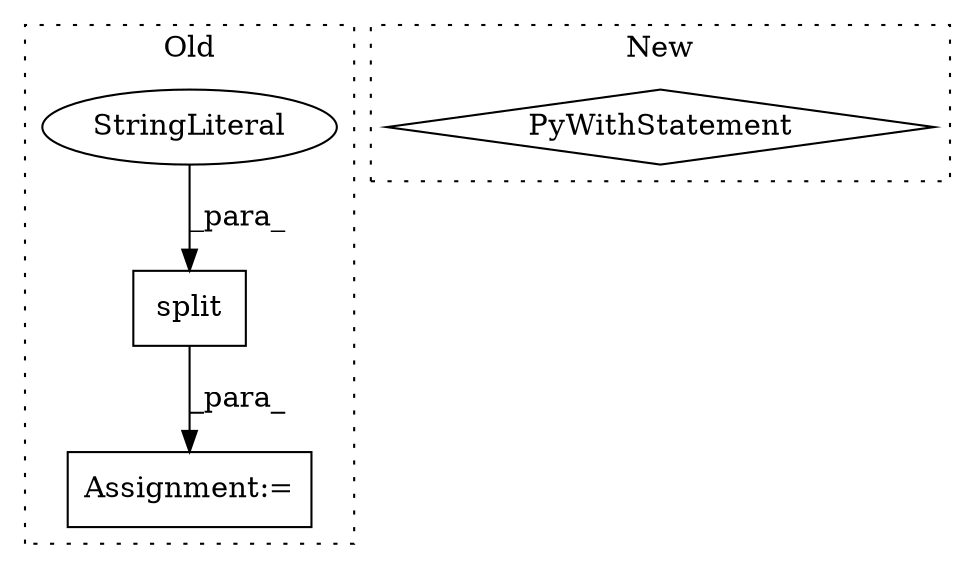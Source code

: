 digraph G {
subgraph cluster0 {
1 [label="split" a="32" s="1793,1802" l="6,1" shape="box"];
3 [label="Assignment:=" a="7" s="1767" l="1" shape="box"];
4 [label="StringLiteral" a="45" s="1799" l="3" shape="ellipse"];
label = "Old";
style="dotted";
}
subgraph cluster1 {
2 [label="PyWithStatement" a="104" s="1289,1319" l="10,2" shape="diamond"];
label = "New";
style="dotted";
}
1 -> 3 [label="_para_"];
4 -> 1 [label="_para_"];
}
